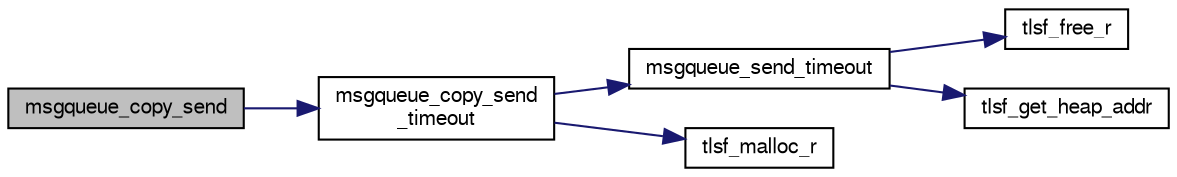 digraph "msgqueue_copy_send"
{
  edge [fontname="FreeSans",fontsize="10",labelfontname="FreeSans",labelfontsize="10"];
  node [fontname="FreeSans",fontsize="10",shape=record];
  rankdir="LR";
  Node1 [label="msgqueue_copy_send",height=0.2,width=0.4,color="black", fillcolor="grey75", style="filled", fontcolor="black"];
  Node1 -> Node2 [color="midnightblue",fontsize="10",style="solid",fontname="FreeSans"];
  Node2 [label="msgqueue_copy_send\l_timeout",height=0.2,width=0.4,color="black", fillcolor="white", style="filled",URL="$msg__queue_8c.html#aac728799fec55bd850be4fbc674628a9",tooltip="send a buffer NOT previously allocated "];
  Node2 -> Node3 [color="midnightblue",fontsize="10",style="solid",fontname="FreeSans"];
  Node3 [label="msgqueue_send_timeout",height=0.2,width=0.4,color="black", fillcolor="white", style="filled",URL="$msg__queue_8c.html#aa9c85548b02609202975402ff7efcd64",tooltip="send a buffer previously allocated by msgqueue_malloc_before_send "];
  Node3 -> Node4 [color="midnightblue",fontsize="10",style="solid",fontname="FreeSans"];
  Node4 [label="tlsf_free_r",height=0.2,width=0.4,color="black", fillcolor="white", style="filled",URL="$tlsf__malloc__arch_8c.html#a17c0510bfc2132940c5d57578d37fe5e"];
  Node3 -> Node5 [color="midnightblue",fontsize="10",style="solid",fontname="FreeSans"];
  Node5 [label="tlsf_get_heap_addr",height=0.2,width=0.4,color="black", fillcolor="white", style="filled",URL="$tlsf__malloc__arch_8c.html#a1324770050af7b18bce649d036612cf1"];
  Node2 -> Node6 [color="midnightblue",fontsize="10",style="solid",fontname="FreeSans"];
  Node6 [label="tlsf_malloc_r",height=0.2,width=0.4,color="black", fillcolor="white", style="filled",URL="$tlsf__malloc__arch_8c.html#ad0333be97f2cbeecedde494c53243648"];
}
